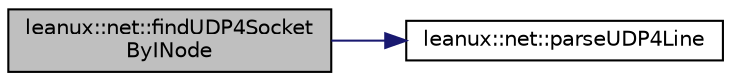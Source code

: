 digraph "leanux::net::findUDP4SocketByINode"
{
 // LATEX_PDF_SIZE
  bgcolor="transparent";
  edge [fontname="Helvetica",fontsize="10",labelfontname="Helvetica",labelfontsize="10"];
  node [fontname="Helvetica",fontsize="10",shape=record];
  rankdir="LR";
  Node1 [label="leanux::net::findUDP4Socket\lByINode",height=0.2,width=0.4,color="black", fillcolor="grey75", style="filled", fontcolor="black",tooltip="Search for a UDP4 socket by inode number."];
  Node1 -> Node2 [color="midnightblue",fontsize="10",style="solid",fontname="Helvetica"];
  Node2 [label="leanux::net::parseUDP4Line",height=0.2,width=0.4,color="black",URL="$namespaceleanux_1_1net.html#a09c37a4bc9d14f6edc9ab0df90fc8bc0",tooltip="parse a line from /proc/net/udp."];
}
